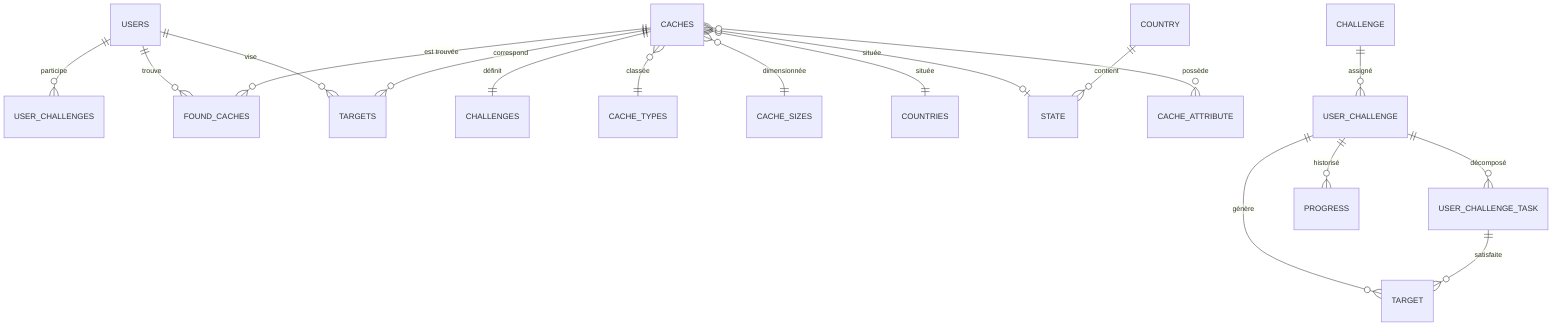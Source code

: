erDiagram
    USERS ||--o{ USER_CHALLENGES : "participe"
    USERS ||--o{ FOUND_CACHES : "trouve"
    USERS ||--o{ TARGETS : "vise"
    
    CACHES ||--o{ FOUND_CACHES : "est trouvée"
    CACHES ||--|| CHALLENGES : "définit"
    CACHES ||--o{ TARGETS : "correspond"
    CACHES }o--|| CACHE_TYPES : "classée"
    CACHES }o--|| CACHE_SIZES : "dimensionnée"
    CACHES }o--|| COUNTRIES : "située"
    CACHES }o--o| STATE : "située"
    CACHES }o--o{ CACHE_ATTRIBUTE : "possède"
    
    CHALLENGE ||--o{ USER_CHALLENGE : "assigné"
    
    USER_CHALLENGE ||--o{ USER_CHALLENGE_TASK : "décomposé"
    USER_CHALLENGE ||--o{ PROGRESS : "historisé"
    USER_CHALLENGE ||--o{ TARGET : "génère"
    
    COUNTRY ||--o{ STATE : "contient"
    
    USER_CHALLENGE_TASK ||--o{ TARGET : "satisfaite"
